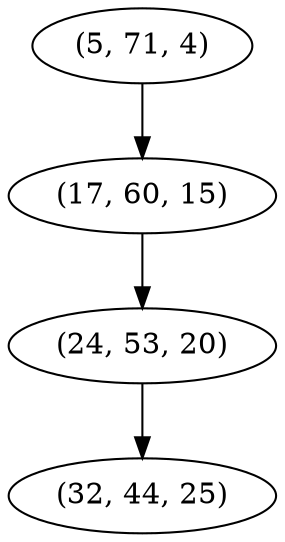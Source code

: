 digraph tree {
    "(5, 71, 4)";
    "(17, 60, 15)";
    "(24, 53, 20)";
    "(32, 44, 25)";
    "(5, 71, 4)" -> "(17, 60, 15)";
    "(17, 60, 15)" -> "(24, 53, 20)";
    "(24, 53, 20)" -> "(32, 44, 25)";
}
